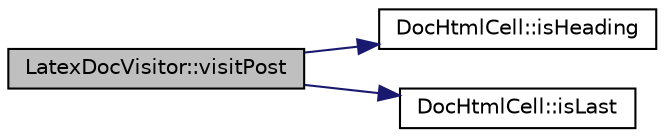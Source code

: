 digraph "LatexDocVisitor::visitPost"
{
 // LATEX_PDF_SIZE
  edge [fontname="Helvetica",fontsize="10",labelfontname="Helvetica",labelfontsize="10"];
  node [fontname="Helvetica",fontsize="10",shape=record];
  rankdir="LR";
  Node1 [label="LatexDocVisitor::visitPost",height=0.2,width=0.4,color="black", fillcolor="grey75", style="filled", fontcolor="black",tooltip=" "];
  Node1 -> Node2 [color="midnightblue",fontsize="10",style="solid"];
  Node2 [label="DocHtmlCell::isHeading",height=0.2,width=0.4,color="black", fillcolor="white", style="filled",URL="$classDocHtmlCell.html#ace62c55c933434c4f451847fede71851",tooltip=" "];
  Node1 -> Node3 [color="midnightblue",fontsize="10",style="solid"];
  Node3 [label="DocHtmlCell::isLast",height=0.2,width=0.4,color="black", fillcolor="white", style="filled",URL="$classDocHtmlCell.html#ac61b0f67d380a5ce45f5015e122bc34b",tooltip=" "];
}
